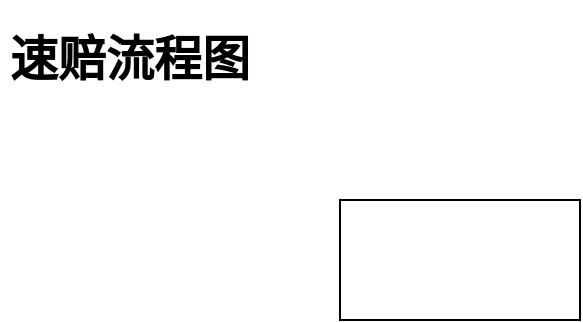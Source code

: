 <mxfile version="17.4.1" type="github">
  <diagram id="3Y5AjIoROVw2XikMYGVx" name="第 1 页">
    <mxGraphModel dx="782" dy="437" grid="1" gridSize="10" guides="1" tooltips="1" connect="1" arrows="1" fold="1" page="1" pageScale="1" pageWidth="827" pageHeight="1169" math="0" shadow="0">
      <root>
        <mxCell id="0" />
        <mxCell id="1" parent="0" />
        <mxCell id="Gyh6B-k8xLfmTIPgiNuV-1" value="" style="rounded=0;whiteSpace=wrap;html=1;" parent="1" vertex="1">
          <mxGeometry x="230" y="130" width="120" height="60" as="geometry" />
        </mxCell>
        <mxCell id="Gyh6B-k8xLfmTIPgiNuV-2" value="&lt;h1&gt;速赔流程图&lt;/h1&gt;" style="text;html=1;strokeColor=none;fillColor=none;spacing=5;spacingTop=-20;whiteSpace=wrap;overflow=hidden;rounded=0;" parent="1" vertex="1">
          <mxGeometry x="60" y="40" width="150" height="50" as="geometry" />
        </mxCell>
      </root>
    </mxGraphModel>
  </diagram>
</mxfile>
